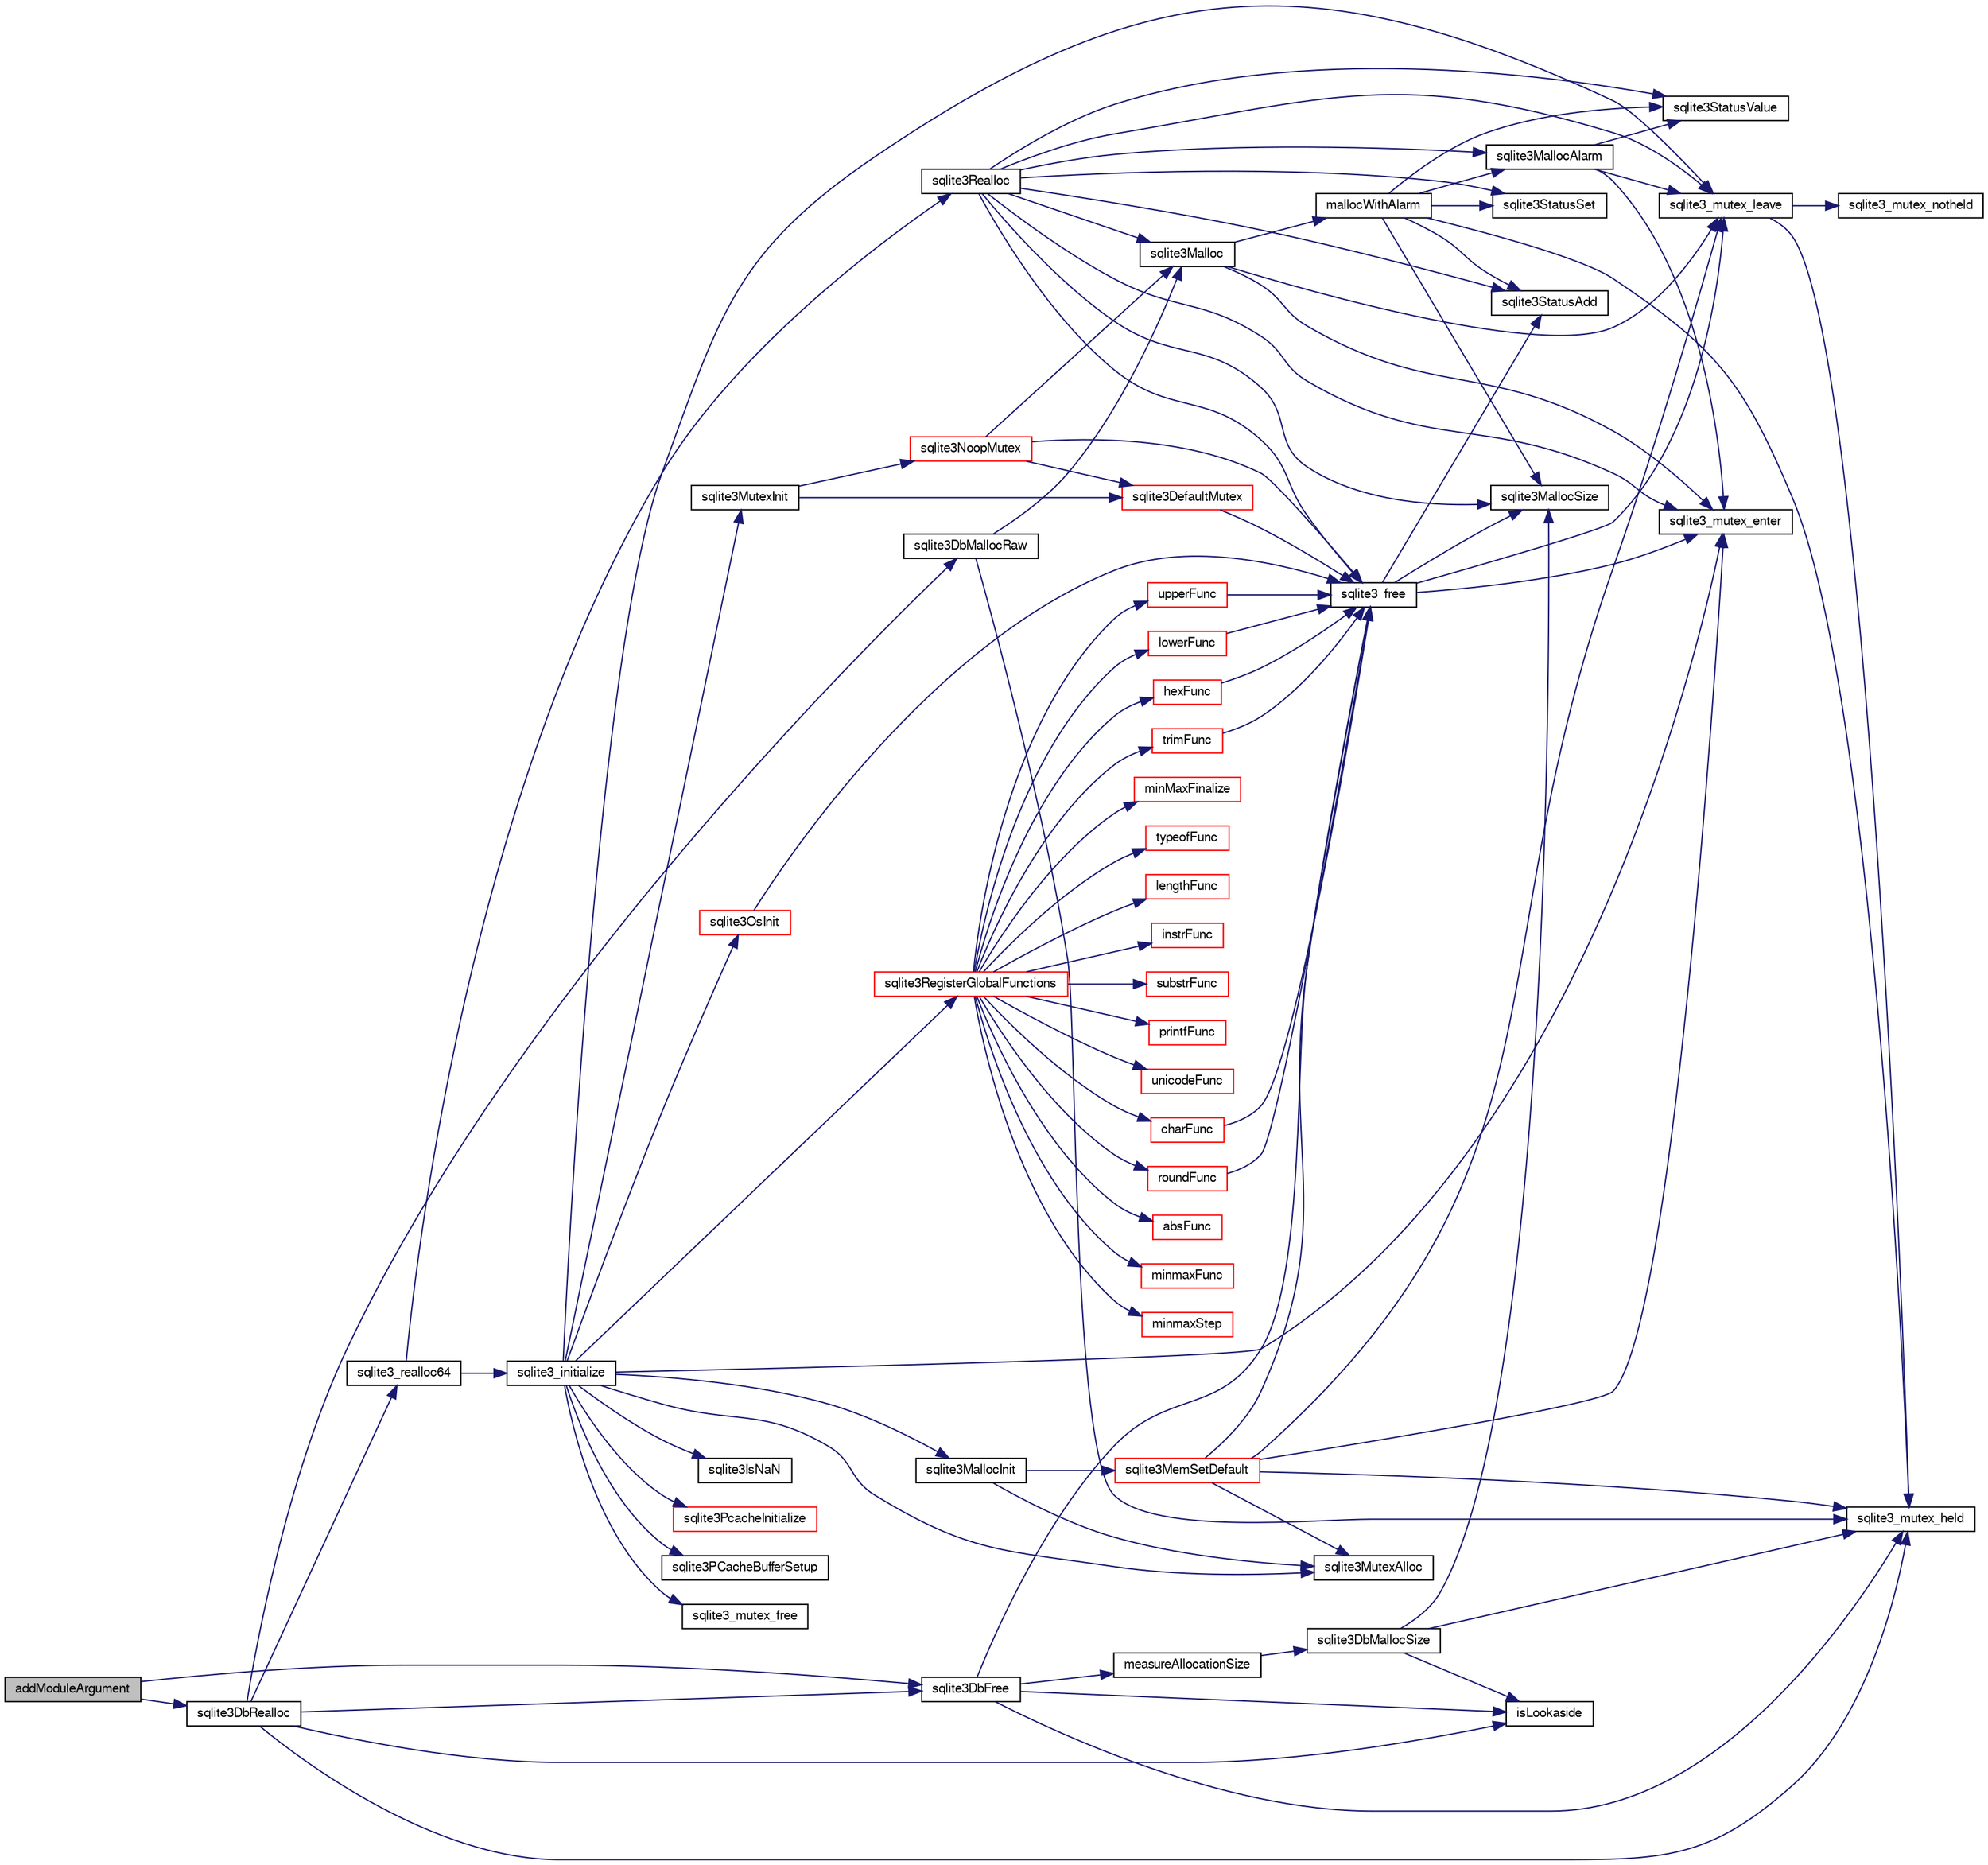 digraph "addModuleArgument"
{
  edge [fontname="FreeSans",fontsize="10",labelfontname="FreeSans",labelfontsize="10"];
  node [fontname="FreeSans",fontsize="10",shape=record];
  rankdir="LR";
  Node2888 [label="addModuleArgument",height=0.2,width=0.4,color="black", fillcolor="grey75", style="filled", fontcolor="black"];
  Node2888 -> Node2889 [color="midnightblue",fontsize="10",style="solid",fontname="FreeSans"];
  Node2889 [label="sqlite3DbRealloc",height=0.2,width=0.4,color="black", fillcolor="white", style="filled",URL="$sqlite3_8c.html#ae028f4902a9d29bcaf310ff289ee87dc"];
  Node2889 -> Node2890 [color="midnightblue",fontsize="10",style="solid",fontname="FreeSans"];
  Node2890 [label="sqlite3_mutex_held",height=0.2,width=0.4,color="black", fillcolor="white", style="filled",URL="$sqlite3_8c.html#acf77da68932b6bc163c5e68547ecc3e7"];
  Node2889 -> Node2891 [color="midnightblue",fontsize="10",style="solid",fontname="FreeSans"];
  Node2891 [label="sqlite3DbMallocRaw",height=0.2,width=0.4,color="black", fillcolor="white", style="filled",URL="$sqlite3_8c.html#abbe8be0cf7175e11ddc3e2218fad924e"];
  Node2891 -> Node2890 [color="midnightblue",fontsize="10",style="solid",fontname="FreeSans"];
  Node2891 -> Node2892 [color="midnightblue",fontsize="10",style="solid",fontname="FreeSans"];
  Node2892 [label="sqlite3Malloc",height=0.2,width=0.4,color="black", fillcolor="white", style="filled",URL="$sqlite3_8c.html#a361a2eaa846b1885f123abe46f5d8b2b"];
  Node2892 -> Node2893 [color="midnightblue",fontsize="10",style="solid",fontname="FreeSans"];
  Node2893 [label="sqlite3_mutex_enter",height=0.2,width=0.4,color="black", fillcolor="white", style="filled",URL="$sqlite3_8c.html#a1c12cde690bd89f104de5cbad12a6bf5"];
  Node2892 -> Node2894 [color="midnightblue",fontsize="10",style="solid",fontname="FreeSans"];
  Node2894 [label="mallocWithAlarm",height=0.2,width=0.4,color="black", fillcolor="white", style="filled",URL="$sqlite3_8c.html#ab070d5cf8e48ec8a6a43cf025d48598b"];
  Node2894 -> Node2890 [color="midnightblue",fontsize="10",style="solid",fontname="FreeSans"];
  Node2894 -> Node2895 [color="midnightblue",fontsize="10",style="solid",fontname="FreeSans"];
  Node2895 [label="sqlite3StatusSet",height=0.2,width=0.4,color="black", fillcolor="white", style="filled",URL="$sqlite3_8c.html#afec7586c01fcb5ea17dc9d7725a589d9"];
  Node2894 -> Node2896 [color="midnightblue",fontsize="10",style="solid",fontname="FreeSans"];
  Node2896 [label="sqlite3StatusValue",height=0.2,width=0.4,color="black", fillcolor="white", style="filled",URL="$sqlite3_8c.html#a30b8ac296c6e200c1fa57708d52c6ef6"];
  Node2894 -> Node2897 [color="midnightblue",fontsize="10",style="solid",fontname="FreeSans"];
  Node2897 [label="sqlite3MallocAlarm",height=0.2,width=0.4,color="black", fillcolor="white", style="filled",URL="$sqlite3_8c.html#ada66988e8471d1198f3219c062377508"];
  Node2897 -> Node2896 [color="midnightblue",fontsize="10",style="solid",fontname="FreeSans"];
  Node2897 -> Node2898 [color="midnightblue",fontsize="10",style="solid",fontname="FreeSans"];
  Node2898 [label="sqlite3_mutex_leave",height=0.2,width=0.4,color="black", fillcolor="white", style="filled",URL="$sqlite3_8c.html#a5838d235601dbd3c1fa993555c6bcc93"];
  Node2898 -> Node2890 [color="midnightblue",fontsize="10",style="solid",fontname="FreeSans"];
  Node2898 -> Node2899 [color="midnightblue",fontsize="10",style="solid",fontname="FreeSans"];
  Node2899 [label="sqlite3_mutex_notheld",height=0.2,width=0.4,color="black", fillcolor="white", style="filled",URL="$sqlite3_8c.html#a83967c837c1c000d3b5adcfaa688f5dc"];
  Node2897 -> Node2893 [color="midnightblue",fontsize="10",style="solid",fontname="FreeSans"];
  Node2894 -> Node2900 [color="midnightblue",fontsize="10",style="solid",fontname="FreeSans"];
  Node2900 [label="sqlite3MallocSize",height=0.2,width=0.4,color="black", fillcolor="white", style="filled",URL="$sqlite3_8c.html#acf5d2a5f35270bafb050bd2def576955"];
  Node2894 -> Node2901 [color="midnightblue",fontsize="10",style="solid",fontname="FreeSans"];
  Node2901 [label="sqlite3StatusAdd",height=0.2,width=0.4,color="black", fillcolor="white", style="filled",URL="$sqlite3_8c.html#afa029f93586aeab4cc85360905dae9cd"];
  Node2892 -> Node2898 [color="midnightblue",fontsize="10",style="solid",fontname="FreeSans"];
  Node2889 -> Node2902 [color="midnightblue",fontsize="10",style="solid",fontname="FreeSans"];
  Node2902 [label="isLookaside",height=0.2,width=0.4,color="black", fillcolor="white", style="filled",URL="$sqlite3_8c.html#a770fa05ff9717b75e16f4d968a77b897"];
  Node2889 -> Node2903 [color="midnightblue",fontsize="10",style="solid",fontname="FreeSans"];
  Node2903 [label="sqlite3DbFree",height=0.2,width=0.4,color="black", fillcolor="white", style="filled",URL="$sqlite3_8c.html#ac70ab821a6607b4a1b909582dc37a069"];
  Node2903 -> Node2890 [color="midnightblue",fontsize="10",style="solid",fontname="FreeSans"];
  Node2903 -> Node2904 [color="midnightblue",fontsize="10",style="solid",fontname="FreeSans"];
  Node2904 [label="measureAllocationSize",height=0.2,width=0.4,color="black", fillcolor="white", style="filled",URL="$sqlite3_8c.html#a45731e644a22fdb756e2b6337224217a"];
  Node2904 -> Node2905 [color="midnightblue",fontsize="10",style="solid",fontname="FreeSans"];
  Node2905 [label="sqlite3DbMallocSize",height=0.2,width=0.4,color="black", fillcolor="white", style="filled",URL="$sqlite3_8c.html#aa397e5a8a03495203a0767abf0a71f86"];
  Node2905 -> Node2900 [color="midnightblue",fontsize="10",style="solid",fontname="FreeSans"];
  Node2905 -> Node2890 [color="midnightblue",fontsize="10",style="solid",fontname="FreeSans"];
  Node2905 -> Node2902 [color="midnightblue",fontsize="10",style="solid",fontname="FreeSans"];
  Node2903 -> Node2902 [color="midnightblue",fontsize="10",style="solid",fontname="FreeSans"];
  Node2903 -> Node2906 [color="midnightblue",fontsize="10",style="solid",fontname="FreeSans"];
  Node2906 [label="sqlite3_free",height=0.2,width=0.4,color="black", fillcolor="white", style="filled",URL="$sqlite3_8c.html#a6552349e36a8a691af5487999ab09519"];
  Node2906 -> Node2893 [color="midnightblue",fontsize="10",style="solid",fontname="FreeSans"];
  Node2906 -> Node2901 [color="midnightblue",fontsize="10",style="solid",fontname="FreeSans"];
  Node2906 -> Node2900 [color="midnightblue",fontsize="10",style="solid",fontname="FreeSans"];
  Node2906 -> Node2898 [color="midnightblue",fontsize="10",style="solid",fontname="FreeSans"];
  Node2889 -> Node2907 [color="midnightblue",fontsize="10",style="solid",fontname="FreeSans"];
  Node2907 [label="sqlite3_realloc64",height=0.2,width=0.4,color="black", fillcolor="white", style="filled",URL="$sqlite3_8c.html#a3765a714077ee547e811034236dc9ecd"];
  Node2907 -> Node2908 [color="midnightblue",fontsize="10",style="solid",fontname="FreeSans"];
  Node2908 [label="sqlite3_initialize",height=0.2,width=0.4,color="black", fillcolor="white", style="filled",URL="$sqlite3_8c.html#ab0c0ee2d5d4cf8b28e9572296a8861df"];
  Node2908 -> Node2909 [color="midnightblue",fontsize="10",style="solid",fontname="FreeSans"];
  Node2909 [label="sqlite3MutexInit",height=0.2,width=0.4,color="black", fillcolor="white", style="filled",URL="$sqlite3_8c.html#a7906afcdd1cdb3d0007eb932398a1158"];
  Node2909 -> Node2910 [color="midnightblue",fontsize="10",style="solid",fontname="FreeSans"];
  Node2910 [label="sqlite3DefaultMutex",height=0.2,width=0.4,color="red", fillcolor="white", style="filled",URL="$sqlite3_8c.html#ac895a71e325f9b2f9b862f737c17aca8"];
  Node2910 -> Node2906 [color="midnightblue",fontsize="10",style="solid",fontname="FreeSans"];
  Node2909 -> Node2919 [color="midnightblue",fontsize="10",style="solid",fontname="FreeSans"];
  Node2919 [label="sqlite3NoopMutex",height=0.2,width=0.4,color="red", fillcolor="white", style="filled",URL="$sqlite3_8c.html#a09742cde9ef371d94f8201d2cdb543e4"];
  Node2919 -> Node2892 [color="midnightblue",fontsize="10",style="solid",fontname="FreeSans"];
  Node2919 -> Node2906 [color="midnightblue",fontsize="10",style="solid",fontname="FreeSans"];
  Node2919 -> Node2910 [color="midnightblue",fontsize="10",style="solid",fontname="FreeSans"];
  Node2908 -> Node2927 [color="midnightblue",fontsize="10",style="solid",fontname="FreeSans"];
  Node2927 [label="sqlite3MutexAlloc",height=0.2,width=0.4,color="black", fillcolor="white", style="filled",URL="$sqlite3_8c.html#a0e3f432ee581f6876b590e7ad7e84e19"];
  Node2908 -> Node2893 [color="midnightblue",fontsize="10",style="solid",fontname="FreeSans"];
  Node2908 -> Node2928 [color="midnightblue",fontsize="10",style="solid",fontname="FreeSans"];
  Node2928 [label="sqlite3MallocInit",height=0.2,width=0.4,color="black", fillcolor="white", style="filled",URL="$sqlite3_8c.html#a9e06f9e7cad0d83ce80ab493c9533552"];
  Node2928 -> Node2929 [color="midnightblue",fontsize="10",style="solid",fontname="FreeSans"];
  Node2929 [label="sqlite3MemSetDefault",height=0.2,width=0.4,color="red", fillcolor="white", style="filled",URL="$sqlite3_8c.html#a162fbfd727e92c5f8f72625b5ff62549"];
  Node2929 -> Node2927 [color="midnightblue",fontsize="10",style="solid",fontname="FreeSans"];
  Node2929 -> Node2893 [color="midnightblue",fontsize="10",style="solid",fontname="FreeSans"];
  Node2929 -> Node2898 [color="midnightblue",fontsize="10",style="solid",fontname="FreeSans"];
  Node2929 -> Node2890 [color="midnightblue",fontsize="10",style="solid",fontname="FreeSans"];
  Node2929 -> Node2906 [color="midnightblue",fontsize="10",style="solid",fontname="FreeSans"];
  Node2928 -> Node2927 [color="midnightblue",fontsize="10",style="solid",fontname="FreeSans"];
  Node2908 -> Node2898 [color="midnightblue",fontsize="10",style="solid",fontname="FreeSans"];
  Node2908 -> Node3016 [color="midnightblue",fontsize="10",style="solid",fontname="FreeSans"];
  Node3016 [label="sqlite3RegisterGlobalFunctions",height=0.2,width=0.4,color="red", fillcolor="white", style="filled",URL="$sqlite3_8c.html#a9f75bd111010f29e1b8d74344473c4ec"];
  Node3016 -> Node3017 [color="midnightblue",fontsize="10",style="solid",fontname="FreeSans"];
  Node3017 [label="trimFunc",height=0.2,width=0.4,color="red", fillcolor="white", style="filled",URL="$sqlite3_8c.html#afad56dbe7f08139a630156e644b14704"];
  Node3017 -> Node2906 [color="midnightblue",fontsize="10",style="solid",fontname="FreeSans"];
  Node3016 -> Node3030 [color="midnightblue",fontsize="10",style="solid",fontname="FreeSans"];
  Node3030 [label="minmaxFunc",height=0.2,width=0.4,color="red", fillcolor="white", style="filled",URL="$sqlite3_8c.html#a4d00f48b948fd73cb70bcfd1efc0bfb0"];
  Node3016 -> Node3039 [color="midnightblue",fontsize="10",style="solid",fontname="FreeSans"];
  Node3039 [label="minmaxStep",height=0.2,width=0.4,color="red", fillcolor="white", style="filled",URL="$sqlite3_8c.html#a5b4c0da0f3b61d7ff25ebd30aa22cca4"];
  Node3016 -> Node3043 [color="midnightblue",fontsize="10",style="solid",fontname="FreeSans"];
  Node3043 [label="minMaxFinalize",height=0.2,width=0.4,color="red", fillcolor="white", style="filled",URL="$sqlite3_8c.html#a0439dd90934a2dee93517c50884d5924"];
  Node3016 -> Node3044 [color="midnightblue",fontsize="10",style="solid",fontname="FreeSans"];
  Node3044 [label="typeofFunc",height=0.2,width=0.4,color="red", fillcolor="white", style="filled",URL="$sqlite3_8c.html#aba6c564ff0d6b017de448469d0fb243f"];
  Node3016 -> Node3045 [color="midnightblue",fontsize="10",style="solid",fontname="FreeSans"];
  Node3045 [label="lengthFunc",height=0.2,width=0.4,color="red", fillcolor="white", style="filled",URL="$sqlite3_8c.html#affdabf006c37c26a1c3e325badb83546"];
  Node3016 -> Node3050 [color="midnightblue",fontsize="10",style="solid",fontname="FreeSans"];
  Node3050 [label="instrFunc",height=0.2,width=0.4,color="red", fillcolor="white", style="filled",URL="$sqlite3_8c.html#a8f86ca540b92ac28aaefaa126170cf8c"];
  Node3016 -> Node3052 [color="midnightblue",fontsize="10",style="solid",fontname="FreeSans"];
  Node3052 [label="substrFunc",height=0.2,width=0.4,color="red", fillcolor="white", style="filled",URL="$sqlite3_8c.html#a8a8739d9af5589338113371e440b2734"];
  Node3016 -> Node3057 [color="midnightblue",fontsize="10",style="solid",fontname="FreeSans"];
  Node3057 [label="printfFunc",height=0.2,width=0.4,color="red", fillcolor="white", style="filled",URL="$sqlite3_8c.html#a80ca21d434c7c5b6668bee721331dda8"];
  Node3016 -> Node3059 [color="midnightblue",fontsize="10",style="solid",fontname="FreeSans"];
  Node3059 [label="unicodeFunc",height=0.2,width=0.4,color="red", fillcolor="white", style="filled",URL="$sqlite3_8c.html#a1d3d012cbe2276d8d713be80884db355"];
  Node3016 -> Node3061 [color="midnightblue",fontsize="10",style="solid",fontname="FreeSans"];
  Node3061 [label="charFunc",height=0.2,width=0.4,color="red", fillcolor="white", style="filled",URL="$sqlite3_8c.html#ab9b72ce47fcea3c3b92e816435a0fd91"];
  Node3061 -> Node2906 [color="midnightblue",fontsize="10",style="solid",fontname="FreeSans"];
  Node3016 -> Node3062 [color="midnightblue",fontsize="10",style="solid",fontname="FreeSans"];
  Node3062 [label="absFunc",height=0.2,width=0.4,color="red", fillcolor="white", style="filled",URL="$sqlite3_8c.html#af271994a34f441432d50d7095e0ed23d"];
  Node3016 -> Node3067 [color="midnightblue",fontsize="10",style="solid",fontname="FreeSans"];
  Node3067 [label="roundFunc",height=0.2,width=0.4,color="red", fillcolor="white", style="filled",URL="$sqlite3_8c.html#a8c444ba254edc27891111b76e7ba85e7"];
  Node3067 -> Node2906 [color="midnightblue",fontsize="10",style="solid",fontname="FreeSans"];
  Node3016 -> Node3070 [color="midnightblue",fontsize="10",style="solid",fontname="FreeSans"];
  Node3070 [label="upperFunc",height=0.2,width=0.4,color="red", fillcolor="white", style="filled",URL="$sqlite3_8c.html#a8f26e491f9fd893cdb476c577f39f260"];
  Node3070 -> Node2906 [color="midnightblue",fontsize="10",style="solid",fontname="FreeSans"];
  Node3016 -> Node3071 [color="midnightblue",fontsize="10",style="solid",fontname="FreeSans"];
  Node3071 [label="lowerFunc",height=0.2,width=0.4,color="red", fillcolor="white", style="filled",URL="$sqlite3_8c.html#a37a07e2d7c0cb4c521e9c334596c89a7"];
  Node3071 -> Node2906 [color="midnightblue",fontsize="10",style="solid",fontname="FreeSans"];
  Node3016 -> Node3072 [color="midnightblue",fontsize="10",style="solid",fontname="FreeSans"];
  Node3072 [label="hexFunc",height=0.2,width=0.4,color="red", fillcolor="white", style="filled",URL="$sqlite3_8c.html#a2e2cd151b75b794723d7c4f30fe57c8b"];
  Node3072 -> Node2906 [color="midnightblue",fontsize="10",style="solid",fontname="FreeSans"];
  Node2908 -> Node3164 [color="midnightblue",fontsize="10",style="solid",fontname="FreeSans"];
  Node3164 [label="sqlite3PcacheInitialize",height=0.2,width=0.4,color="red", fillcolor="white", style="filled",URL="$sqlite3_8c.html#a2902c61ddc88bea002c4d69fe4052b1f"];
  Node2908 -> Node3165 [color="midnightblue",fontsize="10",style="solid",fontname="FreeSans"];
  Node3165 [label="sqlite3OsInit",height=0.2,width=0.4,color="red", fillcolor="white", style="filled",URL="$sqlite3_8c.html#afeaa886fe1ca086a30fd278b1d069762"];
  Node3165 -> Node2906 [color="midnightblue",fontsize="10",style="solid",fontname="FreeSans"];
  Node2908 -> Node3169 [color="midnightblue",fontsize="10",style="solid",fontname="FreeSans"];
  Node3169 [label="sqlite3PCacheBufferSetup",height=0.2,width=0.4,color="black", fillcolor="white", style="filled",URL="$sqlite3_8c.html#ad18a1eebefdfbc4254f473f7b0101937"];
  Node2908 -> Node3170 [color="midnightblue",fontsize="10",style="solid",fontname="FreeSans"];
  Node3170 [label="sqlite3_mutex_free",height=0.2,width=0.4,color="black", fillcolor="white", style="filled",URL="$sqlite3_8c.html#a2db2e72e08f6873afa9c61b0ec726fec"];
  Node2908 -> Node2952 [color="midnightblue",fontsize="10",style="solid",fontname="FreeSans"];
  Node2952 [label="sqlite3IsNaN",height=0.2,width=0.4,color="black", fillcolor="white", style="filled",URL="$sqlite3_8c.html#aed4d78203877c3486765ccbc7feebb50"];
  Node2907 -> Node2941 [color="midnightblue",fontsize="10",style="solid",fontname="FreeSans"];
  Node2941 [label="sqlite3Realloc",height=0.2,width=0.4,color="black", fillcolor="white", style="filled",URL="$sqlite3_8c.html#ad53aefdfc088f622e23ffe838201fe22"];
  Node2941 -> Node2892 [color="midnightblue",fontsize="10",style="solid",fontname="FreeSans"];
  Node2941 -> Node2906 [color="midnightblue",fontsize="10",style="solid",fontname="FreeSans"];
  Node2941 -> Node2900 [color="midnightblue",fontsize="10",style="solid",fontname="FreeSans"];
  Node2941 -> Node2893 [color="midnightblue",fontsize="10",style="solid",fontname="FreeSans"];
  Node2941 -> Node2895 [color="midnightblue",fontsize="10",style="solid",fontname="FreeSans"];
  Node2941 -> Node2896 [color="midnightblue",fontsize="10",style="solid",fontname="FreeSans"];
  Node2941 -> Node2897 [color="midnightblue",fontsize="10",style="solid",fontname="FreeSans"];
  Node2941 -> Node2901 [color="midnightblue",fontsize="10",style="solid",fontname="FreeSans"];
  Node2941 -> Node2898 [color="midnightblue",fontsize="10",style="solid",fontname="FreeSans"];
  Node2888 -> Node2903 [color="midnightblue",fontsize="10",style="solid",fontname="FreeSans"];
}
